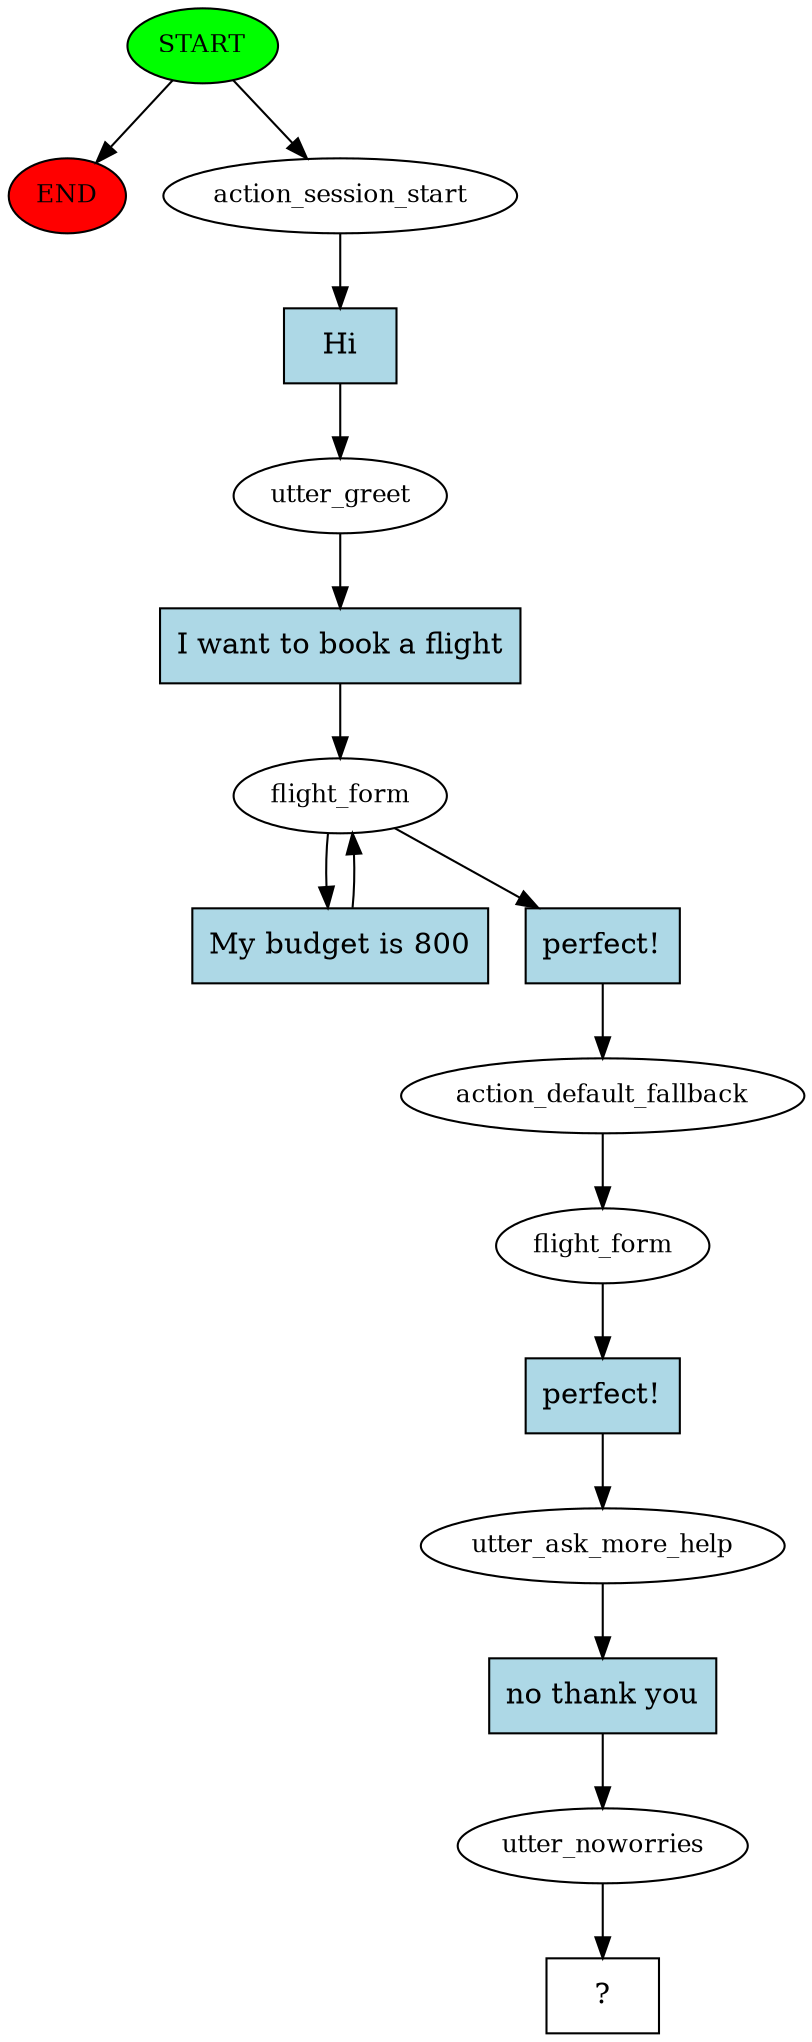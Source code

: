 digraph  {
0 [class="start active", fillcolor=green, fontsize=12, label=START, style=filled];
"-1" [class=end, fillcolor=red, fontsize=12, label=END, style=filled];
1 [class=active, fontsize=12, label=action_session_start];
2 [class=active, fontsize=12, label=utter_greet];
3 [class=active, fontsize=12, label=flight_form];
9 [class=active, fontsize=12, label=action_default_fallback];
10 [class=active, fontsize=12, label=flight_form];
11 [class=active, fontsize=12, label=utter_ask_more_help];
12 [class=active, fontsize=12, label=utter_noworries];
13 [class="intent dashed active", label="  ?  ", shape=rect];
14 [class="intent active", fillcolor=lightblue, label=Hi, shape=rect, style=filled];
15 [class="intent active", fillcolor=lightblue, label="I want to book a flight", shape=rect, style=filled];
16 [class="intent active", fillcolor=lightblue, label="My budget is 800", shape=rect, style=filled];
17 [class="intent active", fillcolor=lightblue, label="perfect!", shape=rect, style=filled];
18 [class="intent active", fillcolor=lightblue, label="perfect!", shape=rect, style=filled];
19 [class="intent active", fillcolor=lightblue, label="no thank you", shape=rect, style=filled];
0 -> "-1"  [class="", key=NONE, label=""];
0 -> 1  [class=active, key=NONE, label=""];
1 -> 14  [class=active, key=0];
2 -> 15  [class=active, key=0];
3 -> 16  [class=active, key=0];
3 -> 17  [class=active, key=0];
9 -> 10  [class=active, key=NONE, label=""];
10 -> 18  [class=active, key=0];
11 -> 19  [class=active, key=0];
12 -> 13  [class=active, key=NONE, label=""];
14 -> 2  [class=active, key=0];
15 -> 3  [class=active, key=0];
16 -> 3  [class=active, key=0];
17 -> 9  [class=active, key=0];
18 -> 11  [class=active, key=0];
19 -> 12  [class=active, key=0];
}
